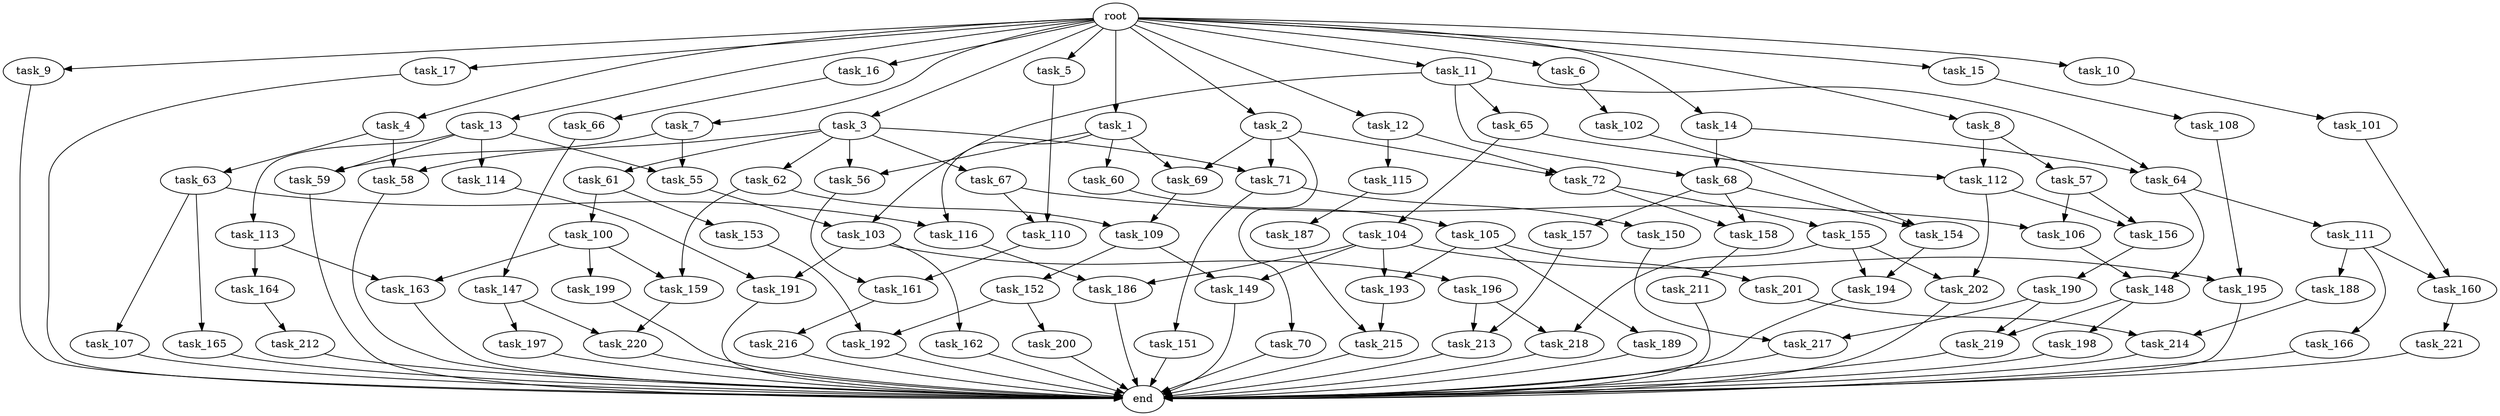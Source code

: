 digraph G {
  root [size="0.000000"];
  task_1 [size="1024.000000"];
  task_2 [size="1024.000000"];
  task_3 [size="1024.000000"];
  task_4 [size="1024.000000"];
  task_5 [size="1024.000000"];
  task_6 [size="1024.000000"];
  task_7 [size="1024.000000"];
  task_8 [size="1024.000000"];
  task_9 [size="1024.000000"];
  task_10 [size="1024.000000"];
  task_11 [size="1024.000000"];
  task_12 [size="1024.000000"];
  task_13 [size="1024.000000"];
  task_14 [size="1024.000000"];
  task_15 [size="1024.000000"];
  task_16 [size="1024.000000"];
  task_17 [size="1024.000000"];
  task_55 [size="292057776128.000000"];
  task_56 [size="455266533376.000000"];
  task_57 [size="137438953472.000000"];
  task_58 [size="635655159808.000000"];
  task_59 [size="292057776128.000000"];
  task_60 [size="34359738368.000000"];
  task_61 [size="420906795008.000000"];
  task_62 [size="420906795008.000000"];
  task_63 [size="214748364800.000000"];
  task_64 [size="635655159808.000000"];
  task_65 [size="420906795008.000000"];
  task_66 [size="77309411328.000000"];
  task_67 [size="420906795008.000000"];
  task_68 [size="635655159808.000000"];
  task_69 [size="893353197568.000000"];
  task_70 [size="858993459200.000000"];
  task_71 [size="1279900254208.000000"];
  task_72 [size="893353197568.000000"];
  task_100 [size="77309411328.000000"];
  task_101 [size="137438953472.000000"];
  task_102 [size="549755813888.000000"];
  task_103 [size="1116691496960.000000"];
  task_104 [size="309237645312.000000"];
  task_105 [size="34359738368.000000"];
  task_106 [size="292057776128.000000"];
  task_107 [size="549755813888.000000"];
  task_108 [size="858993459200.000000"];
  task_109 [size="584115552256.000000"];
  task_110 [size="1073741824000.000000"];
  task_111 [size="137438953472.000000"];
  task_112 [size="446676598784.000000"];
  task_113 [size="77309411328.000000"];
  task_114 [size="77309411328.000000"];
  task_115 [size="34359738368.000000"];
  task_116 [size="584115552256.000000"];
  task_147 [size="214748364800.000000"];
  task_148 [size="171798691840.000000"];
  task_149 [size="584115552256.000000"];
  task_150 [size="77309411328.000000"];
  task_151 [size="77309411328.000000"];
  task_152 [size="34359738368.000000"];
  task_153 [size="77309411328.000000"];
  task_154 [size="1168231104512.000000"];
  task_155 [size="137438953472.000000"];
  task_156 [size="292057776128.000000"];
  task_157 [size="309237645312.000000"];
  task_158 [size="446676598784.000000"];
  task_159 [size="970662608896.000000"];
  task_160 [size="386547056640.000000"];
  task_161 [size="1073741824000.000000"];
  task_162 [size="214748364800.000000"];
  task_163 [size="455266533376.000000"];
  task_164 [size="34359738368.000000"];
  task_165 [size="549755813888.000000"];
  task_166 [size="309237645312.000000"];
  task_186 [size="1245540515840.000000"];
  task_187 [size="695784701952.000000"];
  task_188 [size="309237645312.000000"];
  task_189 [size="309237645312.000000"];
  task_190 [size="137438953472.000000"];
  task_191 [size="523986010112.000000"];
  task_192 [size="446676598784.000000"];
  task_193 [size="858993459200.000000"];
  task_194 [size="154618822656.000000"];
  task_195 [size="687194767360.000000"];
  task_196 [size="214748364800.000000"];
  task_197 [size="34359738368.000000"];
  task_198 [size="137438953472.000000"];
  task_199 [size="420906795008.000000"];
  task_200 [size="137438953472.000000"];
  task_201 [size="309237645312.000000"];
  task_202 [size="292057776128.000000"];
  task_211 [size="420906795008.000000"];
  task_212 [size="77309411328.000000"];
  task_213 [size="764504178688.000000"];
  task_214 [size="111669149696.000000"];
  task_215 [size="1005022347264.000000"];
  task_216 [size="549755813888.000000"];
  task_217 [size="773094113280.000000"];
  task_218 [size="292057776128.000000"];
  task_219 [size="214748364800.000000"];
  task_220 [size="893353197568.000000"];
  task_221 [size="549755813888.000000"];
  end [size="0.000000"];

  root -> task_1 [size="1.000000"];
  root -> task_2 [size="1.000000"];
  root -> task_3 [size="1.000000"];
  root -> task_4 [size="1.000000"];
  root -> task_5 [size="1.000000"];
  root -> task_6 [size="1.000000"];
  root -> task_7 [size="1.000000"];
  root -> task_8 [size="1.000000"];
  root -> task_9 [size="1.000000"];
  root -> task_10 [size="1.000000"];
  root -> task_11 [size="1.000000"];
  root -> task_12 [size="1.000000"];
  root -> task_13 [size="1.000000"];
  root -> task_14 [size="1.000000"];
  root -> task_15 [size="1.000000"];
  root -> task_16 [size="1.000000"];
  root -> task_17 [size="1.000000"];
  task_1 -> task_56 [size="33554432.000000"];
  task_1 -> task_60 [size="33554432.000000"];
  task_1 -> task_69 [size="33554432.000000"];
  task_1 -> task_116 [size="33554432.000000"];
  task_2 -> task_69 [size="838860800.000000"];
  task_2 -> task_70 [size="838860800.000000"];
  task_2 -> task_71 [size="838860800.000000"];
  task_2 -> task_72 [size="838860800.000000"];
  task_3 -> task_56 [size="411041792.000000"];
  task_3 -> task_58 [size="411041792.000000"];
  task_3 -> task_61 [size="411041792.000000"];
  task_3 -> task_62 [size="411041792.000000"];
  task_3 -> task_67 [size="411041792.000000"];
  task_3 -> task_71 [size="411041792.000000"];
  task_4 -> task_58 [size="209715200.000000"];
  task_4 -> task_63 [size="209715200.000000"];
  task_5 -> task_110 [size="838860800.000000"];
  task_6 -> task_102 [size="536870912.000000"];
  task_7 -> task_55 [size="209715200.000000"];
  task_7 -> task_59 [size="209715200.000000"];
  task_8 -> task_57 [size="134217728.000000"];
  task_8 -> task_112 [size="134217728.000000"];
  task_9 -> end [size="1.000000"];
  task_10 -> task_101 [size="134217728.000000"];
  task_11 -> task_64 [size="411041792.000000"];
  task_11 -> task_65 [size="411041792.000000"];
  task_11 -> task_68 [size="411041792.000000"];
  task_11 -> task_103 [size="411041792.000000"];
  task_12 -> task_72 [size="33554432.000000"];
  task_12 -> task_115 [size="33554432.000000"];
  task_13 -> task_55 [size="75497472.000000"];
  task_13 -> task_59 [size="75497472.000000"];
  task_13 -> task_113 [size="75497472.000000"];
  task_13 -> task_114 [size="75497472.000000"];
  task_14 -> task_64 [size="209715200.000000"];
  task_14 -> task_68 [size="209715200.000000"];
  task_15 -> task_108 [size="838860800.000000"];
  task_16 -> task_66 [size="75497472.000000"];
  task_17 -> end [size="1.000000"];
  task_55 -> task_103 [size="679477248.000000"];
  task_56 -> task_161 [size="838860800.000000"];
  task_57 -> task_106 [size="75497472.000000"];
  task_57 -> task_156 [size="75497472.000000"];
  task_58 -> end [size="1.000000"];
  task_59 -> end [size="1.000000"];
  task_60 -> task_105 [size="33554432.000000"];
  task_61 -> task_100 [size="75497472.000000"];
  task_61 -> task_153 [size="75497472.000000"];
  task_62 -> task_109 [size="536870912.000000"];
  task_62 -> task_159 [size="536870912.000000"];
  task_63 -> task_107 [size="536870912.000000"];
  task_63 -> task_116 [size="536870912.000000"];
  task_63 -> task_165 [size="536870912.000000"];
  task_64 -> task_111 [size="134217728.000000"];
  task_64 -> task_148 [size="134217728.000000"];
  task_65 -> task_104 [size="301989888.000000"];
  task_65 -> task_112 [size="301989888.000000"];
  task_66 -> task_147 [size="209715200.000000"];
  task_67 -> task_106 [size="209715200.000000"];
  task_67 -> task_110 [size="209715200.000000"];
  task_68 -> task_154 [size="301989888.000000"];
  task_68 -> task_157 [size="301989888.000000"];
  task_68 -> task_158 [size="301989888.000000"];
  task_69 -> task_109 [size="33554432.000000"];
  task_70 -> end [size="1.000000"];
  task_71 -> task_150 [size="75497472.000000"];
  task_71 -> task_151 [size="75497472.000000"];
  task_72 -> task_155 [size="134217728.000000"];
  task_72 -> task_158 [size="134217728.000000"];
  task_100 -> task_159 [size="411041792.000000"];
  task_100 -> task_163 [size="411041792.000000"];
  task_100 -> task_199 [size="411041792.000000"];
  task_101 -> task_160 [size="75497472.000000"];
  task_102 -> task_154 [size="838860800.000000"];
  task_103 -> task_162 [size="209715200.000000"];
  task_103 -> task_191 [size="209715200.000000"];
  task_103 -> task_196 [size="209715200.000000"];
  task_104 -> task_149 [size="536870912.000000"];
  task_104 -> task_186 [size="536870912.000000"];
  task_104 -> task_193 [size="536870912.000000"];
  task_104 -> task_195 [size="536870912.000000"];
  task_105 -> task_189 [size="301989888.000000"];
  task_105 -> task_193 [size="301989888.000000"];
  task_105 -> task_201 [size="301989888.000000"];
  task_106 -> task_148 [size="33554432.000000"];
  task_107 -> end [size="1.000000"];
  task_108 -> task_195 [size="134217728.000000"];
  task_109 -> task_149 [size="33554432.000000"];
  task_109 -> task_152 [size="33554432.000000"];
  task_110 -> task_161 [size="209715200.000000"];
  task_111 -> task_160 [size="301989888.000000"];
  task_111 -> task_166 [size="301989888.000000"];
  task_111 -> task_188 [size="301989888.000000"];
  task_112 -> task_156 [size="209715200.000000"];
  task_112 -> task_202 [size="209715200.000000"];
  task_113 -> task_163 [size="33554432.000000"];
  task_113 -> task_164 [size="33554432.000000"];
  task_114 -> task_191 [size="301989888.000000"];
  task_115 -> task_187 [size="679477248.000000"];
  task_116 -> task_186 [size="679477248.000000"];
  task_147 -> task_197 [size="33554432.000000"];
  task_147 -> task_220 [size="33554432.000000"];
  task_148 -> task_198 [size="134217728.000000"];
  task_148 -> task_219 [size="134217728.000000"];
  task_149 -> end [size="1.000000"];
  task_150 -> task_217 [size="679477248.000000"];
  task_151 -> end [size="1.000000"];
  task_152 -> task_192 [size="134217728.000000"];
  task_152 -> task_200 [size="134217728.000000"];
  task_153 -> task_192 [size="301989888.000000"];
  task_154 -> task_194 [size="75497472.000000"];
  task_155 -> task_194 [size="75497472.000000"];
  task_155 -> task_202 [size="75497472.000000"];
  task_155 -> task_218 [size="75497472.000000"];
  task_156 -> task_190 [size="134217728.000000"];
  task_157 -> task_213 [size="536870912.000000"];
  task_158 -> task_211 [size="411041792.000000"];
  task_159 -> task_220 [size="838860800.000000"];
  task_160 -> task_221 [size="536870912.000000"];
  task_161 -> task_216 [size="536870912.000000"];
  task_162 -> end [size="1.000000"];
  task_163 -> end [size="1.000000"];
  task_164 -> task_212 [size="75497472.000000"];
  task_165 -> end [size="1.000000"];
  task_166 -> end [size="1.000000"];
  task_186 -> end [size="1.000000"];
  task_187 -> task_215 [size="301989888.000000"];
  task_188 -> task_214 [size="75497472.000000"];
  task_189 -> end [size="1.000000"];
  task_190 -> task_217 [size="75497472.000000"];
  task_190 -> task_219 [size="75497472.000000"];
  task_191 -> end [size="1.000000"];
  task_192 -> end [size="1.000000"];
  task_193 -> task_215 [size="679477248.000000"];
  task_194 -> end [size="1.000000"];
  task_195 -> end [size="1.000000"];
  task_196 -> task_213 [size="209715200.000000"];
  task_196 -> task_218 [size="209715200.000000"];
  task_197 -> end [size="1.000000"];
  task_198 -> end [size="1.000000"];
  task_199 -> end [size="1.000000"];
  task_200 -> end [size="1.000000"];
  task_201 -> task_214 [size="33554432.000000"];
  task_202 -> end [size="1.000000"];
  task_211 -> end [size="1.000000"];
  task_212 -> end [size="1.000000"];
  task_213 -> end [size="1.000000"];
  task_214 -> end [size="1.000000"];
  task_215 -> end [size="1.000000"];
  task_216 -> end [size="1.000000"];
  task_217 -> end [size="1.000000"];
  task_218 -> end [size="1.000000"];
  task_219 -> end [size="1.000000"];
  task_220 -> end [size="1.000000"];
  task_221 -> end [size="1.000000"];
}
